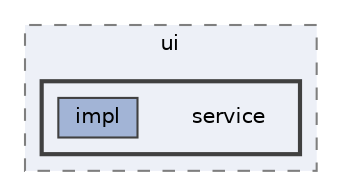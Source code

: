 digraph "repository/cacheservice/src/main/java/com/sterlite/cal/cache/ui/service"
{
 // LATEX_PDF_SIZE
  bgcolor="transparent";
  edge [fontname=Helvetica,fontsize=10,labelfontname=Helvetica,labelfontsize=10];
  node [fontname=Helvetica,fontsize=10,shape=box,height=0.2,width=0.4];
  compound=true
  subgraph clusterdir_d0b4309ae3f1a585fd67789db10adc7d {
    graph [ bgcolor="#edf0f7", pencolor="grey50", label="ui", fontname=Helvetica,fontsize=10 style="filled,dashed", URL="dir_d0b4309ae3f1a585fd67789db10adc7d.html",tooltip=""]
  subgraph clusterdir_5103d2640ceaa3d40e36f85926306375 {
    graph [ bgcolor="#edf0f7", pencolor="grey25", label="", fontname=Helvetica,fontsize=10 style="filled,bold", URL="dir_5103d2640ceaa3d40e36f85926306375.html",tooltip=""]
    dir_5103d2640ceaa3d40e36f85926306375 [shape=plaintext, label="service"];
  dir_0f69b827d7f01b756ea4d993ad93fd03 [label="impl", fillcolor="#a2b4d6", color="grey25", style="filled", URL="dir_0f69b827d7f01b756ea4d993ad93fd03.html",tooltip=""];
  }
  }
}
